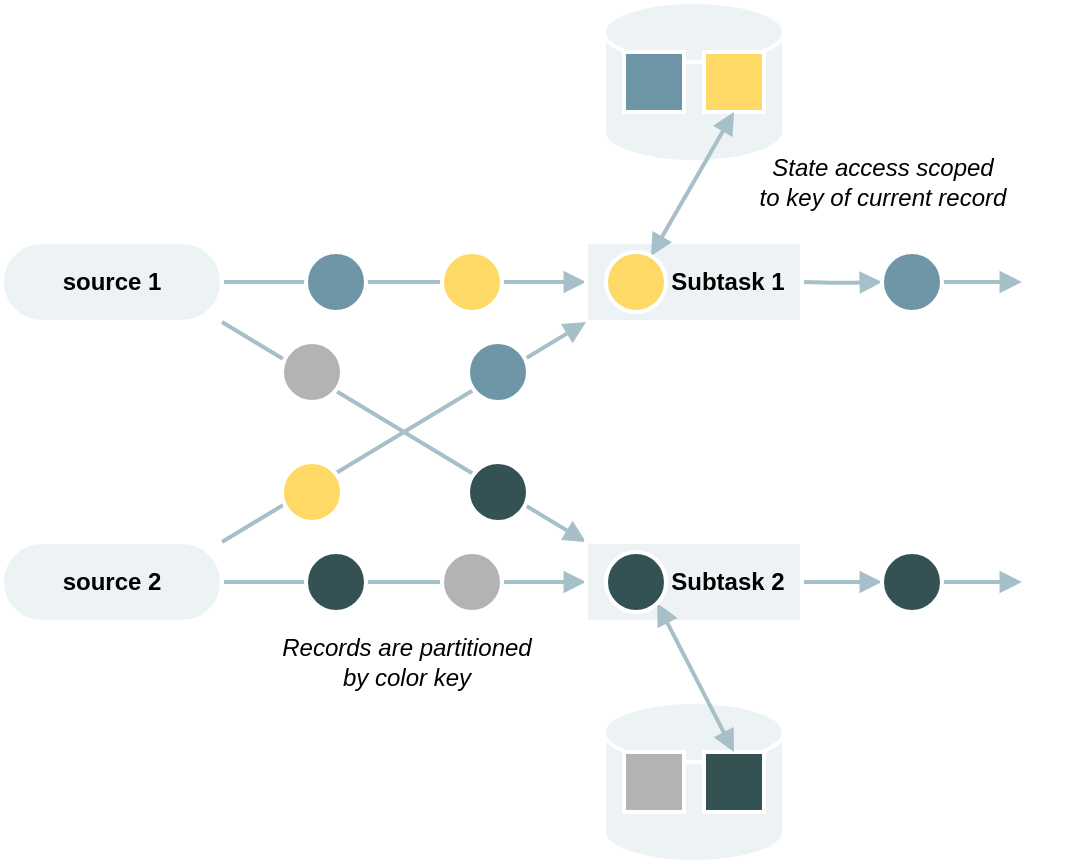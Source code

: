 <mxfile>
    <diagram id="Vcby-pPesS-RJyGnUZok" name="第 1 页">
        <mxGraphModel dx="1036" dy="595" grid="1" gridSize="10" guides="1" tooltips="1" connect="1" arrows="1" fold="1" page="1" pageScale="1" pageWidth="1654" pageHeight="2336" math="0" shadow="0">
            <root>
                <mxCell id="0"/>
                <mxCell id="1" parent="0"/>
                <mxCell id="71" style="edgeStyle=orthogonalEdgeStyle;rounded=1;orthogonalLoop=1;jettySize=auto;html=1;entryX=0;entryY=0.5;entryDx=0;entryDy=0;strokeColor=#A7BFC9;strokeWidth=2;endArrow=block;endFill=1;" parent="1" source="64" target="67" edge="1">
                    <mxGeometry relative="1" as="geometry"/>
                </mxCell>
                <mxCell id="112" style="orthogonalLoop=1;jettySize=auto;html=1;exitX=1;exitY=1;exitDx=0;exitDy=0;entryX=0;entryY=0;entryDx=0;entryDy=0;rounded=1;endArrow=block;endFill=1;strokeWidth=2;strokeColor=#A7BFC9;" edge="1" parent="1" source="64" target="87">
                    <mxGeometry relative="1" as="geometry"/>
                </mxCell>
                <mxCell id="64" value="source 1" style="rounded=1;whiteSpace=wrap;html=1;arcSize=50;fillColor=#EDF2F4;strokeColor=#FFFFFF;strokeWidth=2;fontStyle=1" parent="1" vertex="1">
                    <mxGeometry x="80" y="140" width="110" height="40" as="geometry"/>
                </mxCell>
                <mxCell id="66" value="" style="ellipse;whiteSpace=wrap;html=1;aspect=fixed;fillColor=#6E96A6;strokeColor=#FFFFFF;strokeWidth=2;" parent="1" vertex="1">
                    <mxGeometry x="232" y="145" width="30" height="30" as="geometry"/>
                </mxCell>
                <mxCell id="72" style="edgeStyle=orthogonalEdgeStyle;rounded=1;orthogonalLoop=1;jettySize=auto;html=1;entryX=0;entryY=0.5;entryDx=0;entryDy=0;strokeColor=#A7BFC9;strokeWidth=2;endArrow=block;endFill=1;" parent="1" target="70" edge="1">
                    <mxGeometry relative="1" as="geometry">
                        <mxPoint x="480" y="160" as="sourcePoint"/>
                    </mxGeometry>
                </mxCell>
                <mxCell id="67" value="Subtask 1&amp;nbsp;&amp;nbsp;" style="rounded=0;whiteSpace=wrap;html=1;fillColor=#EDF2F4;strokeColor=#FFFFFF;strokeWidth=2;fontStyle=1;align=right;" parent="1" vertex="1">
                    <mxGeometry x="372" y="140" width="108" height="40" as="geometry"/>
                </mxCell>
                <mxCell id="69" value="" style="ellipse;whiteSpace=wrap;html=1;aspect=fixed;strokeColor=#FFFFFF;strokeWidth=2;fillColor=#FFD966;" parent="1" vertex="1">
                    <mxGeometry x="300" y="145" width="30" height="30" as="geometry"/>
                </mxCell>
                <mxCell id="73" style="edgeStyle=orthogonalEdgeStyle;rounded=1;orthogonalLoop=1;jettySize=auto;html=1;strokeColor=#A7BFC9;strokeWidth=2;endArrow=block;endFill=1;" parent="1" source="70" edge="1">
                    <mxGeometry relative="1" as="geometry">
                        <mxPoint x="590" y="160" as="targetPoint"/>
                    </mxGeometry>
                </mxCell>
                <mxCell id="70" value="" style="ellipse;whiteSpace=wrap;html=1;aspect=fixed;strokeColor=#FFFFFF;strokeWidth=2;fillColor=#6E96A6;" parent="1" vertex="1">
                    <mxGeometry x="520" y="145" width="30" height="30" as="geometry"/>
                </mxCell>
                <mxCell id="83" style="edgeStyle=orthogonalEdgeStyle;rounded=1;orthogonalLoop=1;jettySize=auto;html=1;entryX=0;entryY=0.5;entryDx=0;entryDy=0;strokeColor=#A7BFC9;strokeWidth=2;endArrow=block;endFill=1;" parent="1" source="84" target="87" edge="1">
                    <mxGeometry relative="1" as="geometry"/>
                </mxCell>
                <mxCell id="113" style="edgeStyle=none;rounded=1;orthogonalLoop=1;jettySize=auto;html=1;exitX=1;exitY=0;exitDx=0;exitDy=0;entryX=0;entryY=1;entryDx=0;entryDy=0;endArrow=block;endFill=1;strokeColor=#A7BFC9;strokeWidth=2;" edge="1" parent="1" source="84" target="67">
                    <mxGeometry relative="1" as="geometry"/>
                </mxCell>
                <mxCell id="84" value="source 2" style="rounded=1;whiteSpace=wrap;html=1;arcSize=50;fillColor=#EDF2F4;strokeColor=#FFFFFF;strokeWidth=2;fontStyle=1" parent="1" vertex="1">
                    <mxGeometry x="80" y="290" width="110" height="40" as="geometry"/>
                </mxCell>
                <mxCell id="85" value="" style="ellipse;whiteSpace=wrap;html=1;aspect=fixed;strokeColor=#FFFFFF;strokeWidth=2;fillColor=#345253;" parent="1" vertex="1">
                    <mxGeometry x="232" y="295" width="30" height="30" as="geometry"/>
                </mxCell>
                <mxCell id="86" style="edgeStyle=orthogonalEdgeStyle;rounded=1;orthogonalLoop=1;jettySize=auto;html=1;entryX=0;entryY=0.5;entryDx=0;entryDy=0;strokeColor=#A7BFC9;strokeWidth=2;endArrow=block;endFill=1;exitX=1;exitY=0.5;exitDx=0;exitDy=0;" parent="1" source="87" target="91" edge="1">
                    <mxGeometry relative="1" as="geometry">
                        <mxPoint x="490" y="310" as="sourcePoint"/>
                    </mxGeometry>
                </mxCell>
                <mxCell id="87" value="&lt;span&gt;Subtask 2&amp;nbsp;&amp;nbsp;&lt;/span&gt;" style="rounded=0;whiteSpace=wrap;html=1;fillColor=#EDF2F4;strokeColor=#FFFFFF;strokeWidth=2;fontStyle=1;align=right;" parent="1" vertex="1">
                    <mxGeometry x="372" y="290" width="108" height="40" as="geometry"/>
                </mxCell>
                <mxCell id="89" value="" style="ellipse;whiteSpace=wrap;html=1;aspect=fixed;strokeColor=#FFFFFF;strokeWidth=2;fillColor=#B3B3B3;" parent="1" vertex="1">
                    <mxGeometry x="300" y="295" width="30" height="30" as="geometry"/>
                </mxCell>
                <mxCell id="90" style="edgeStyle=orthogonalEdgeStyle;rounded=1;orthogonalLoop=1;jettySize=auto;html=1;strokeColor=#A7BFC9;strokeWidth=2;endArrow=block;endFill=1;" parent="1" source="91" edge="1">
                    <mxGeometry relative="1" as="geometry">
                        <mxPoint x="590" y="310" as="targetPoint"/>
                    </mxGeometry>
                </mxCell>
                <mxCell id="91" value="" style="ellipse;whiteSpace=wrap;html=1;aspect=fixed;strokeColor=#FFFFFF;strokeWidth=2;fillColor=#345253;" parent="1" vertex="1">
                    <mxGeometry x="520" y="295" width="30" height="30" as="geometry"/>
                </mxCell>
                <mxCell id="92" value="" style="shape=cylinder3;whiteSpace=wrap;html=1;boundedLbl=1;backgroundOutline=1;size=15;fillColor=#EDF2F4;strokeColor=#FFFFFF;strokeWidth=2;" parent="1" vertex="1">
                    <mxGeometry x="381" y="20" width="90" height="80" as="geometry"/>
                </mxCell>
                <mxCell id="93" value="" style="whiteSpace=wrap;html=1;aspect=fixed;strokeColor=#FFFFFF;strokeWidth=2;fillColor=#6E96A6;" parent="1" vertex="1">
                    <mxGeometry x="391" y="45" width="30" height="30" as="geometry"/>
                </mxCell>
                <mxCell id="94" value="" style="shape=cylinder3;whiteSpace=wrap;html=1;boundedLbl=1;backgroundOutline=1;size=15;fillColor=#EDF2F4;strokeColor=#FFFFFF;strokeWidth=2;" parent="1" vertex="1">
                    <mxGeometry x="381" y="370" width="90" height="80" as="geometry"/>
                </mxCell>
                <mxCell id="95" value="" style="whiteSpace=wrap;html=1;aspect=fixed;strokeColor=#FFFFFF;strokeWidth=2;fillColor=#B3B3B3;" parent="1" vertex="1">
                    <mxGeometry x="391" y="395" width="30" height="30" as="geometry"/>
                </mxCell>
                <mxCell id="114" value="" style="ellipse;whiteSpace=wrap;html=1;aspect=fixed;strokeColor=#FFFFFF;strokeWidth=2;fillColor=#B3B3B3;" vertex="1" parent="1">
                    <mxGeometry x="220" y="190" width="30" height="30" as="geometry"/>
                </mxCell>
                <mxCell id="115" value="" style="ellipse;whiteSpace=wrap;html=1;aspect=fixed;strokeColor=#FFFFFF;strokeWidth=2;fillColor=#FFD966;" vertex="1" parent="1">
                    <mxGeometry x="220" y="250" width="30" height="30" as="geometry"/>
                </mxCell>
                <mxCell id="117" value="" style="ellipse;whiteSpace=wrap;html=1;aspect=fixed;strokeColor=#FFFFFF;strokeWidth=2;fillColor=#6E96A6;" vertex="1" parent="1">
                    <mxGeometry x="313" y="190" width="30" height="30" as="geometry"/>
                </mxCell>
                <mxCell id="119" value="" style="ellipse;whiteSpace=wrap;html=1;aspect=fixed;strokeColor=#FFFFFF;strokeWidth=2;fillColor=#345253;" vertex="1" parent="1">
                    <mxGeometry x="313" y="250" width="30" height="30" as="geometry"/>
                </mxCell>
                <mxCell id="120" value="" style="whiteSpace=wrap;html=1;aspect=fixed;strokeColor=#FFFFFF;strokeWidth=2;fillColor=#FFD966;" vertex="1" parent="1">
                    <mxGeometry x="431" y="45" width="30" height="30" as="geometry"/>
                </mxCell>
                <mxCell id="121" value="" style="whiteSpace=wrap;html=1;aspect=fixed;strokeColor=#FFFFFF;strokeWidth=2;fillColor=#345253;" vertex="1" parent="1">
                    <mxGeometry x="431" y="395" width="30" height="30" as="geometry"/>
                </mxCell>
                <mxCell id="124" style="edgeStyle=none;rounded=1;orthogonalLoop=1;jettySize=auto;html=1;entryX=0.5;entryY=1;entryDx=0;entryDy=0;endArrow=block;endFill=1;strokeColor=#A7BFC9;strokeWidth=2;startArrow=block;startFill=1;" edge="1" parent="1" source="122" target="120">
                    <mxGeometry relative="1" as="geometry"/>
                </mxCell>
                <mxCell id="122" value="" style="ellipse;whiteSpace=wrap;html=1;aspect=fixed;strokeColor=#FFFFFF;strokeWidth=2;fillColor=#FFD966;" vertex="1" parent="1">
                    <mxGeometry x="382" y="145" width="30" height="30" as="geometry"/>
                </mxCell>
                <mxCell id="125" style="edgeStyle=none;rounded=1;orthogonalLoop=1;jettySize=auto;html=1;exitX=1;exitY=1;exitDx=0;exitDy=0;entryX=0.5;entryY=0;entryDx=0;entryDy=0;startArrow=block;startFill=1;endArrow=block;endFill=1;strokeColor=#A7BFC9;strokeWidth=2;" edge="1" parent="1" source="123" target="121">
                    <mxGeometry relative="1" as="geometry"/>
                </mxCell>
                <mxCell id="123" value="" style="ellipse;whiteSpace=wrap;html=1;aspect=fixed;strokeColor=#FFFFFF;strokeWidth=2;fillColor=#345253;" vertex="1" parent="1">
                    <mxGeometry x="382" y="295" width="30" height="30" as="geometry"/>
                </mxCell>
                <mxCell id="126" value="State access scoped&lt;br&gt;to key of current record" style="text;html=1;strokeColor=none;fillColor=none;align=center;verticalAlign=middle;whiteSpace=wrap;rounded=0;fontStyle=2" vertex="1" parent="1">
                    <mxGeometry x="421" y="100" width="199" height="20" as="geometry"/>
                </mxCell>
                <mxCell id="127" value="Records are partitioned&lt;br&gt;by color key" style="text;html=1;strokeColor=none;fillColor=none;align=center;verticalAlign=middle;whiteSpace=wrap;rounded=0;fontStyle=2" vertex="1" parent="1">
                    <mxGeometry x="183" y="340" width="199" height="20" as="geometry"/>
                </mxCell>
            </root>
        </mxGraphModel>
    </diagram>
</mxfile>